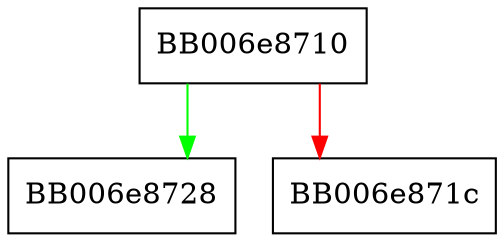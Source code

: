 digraph ecdsa_gettable_ctx_md_params {
  node [shape="box"];
  graph [splines=ortho];
  BB006e8710 -> BB006e8728 [color="green"];
  BB006e8710 -> BB006e871c [color="red"];
}